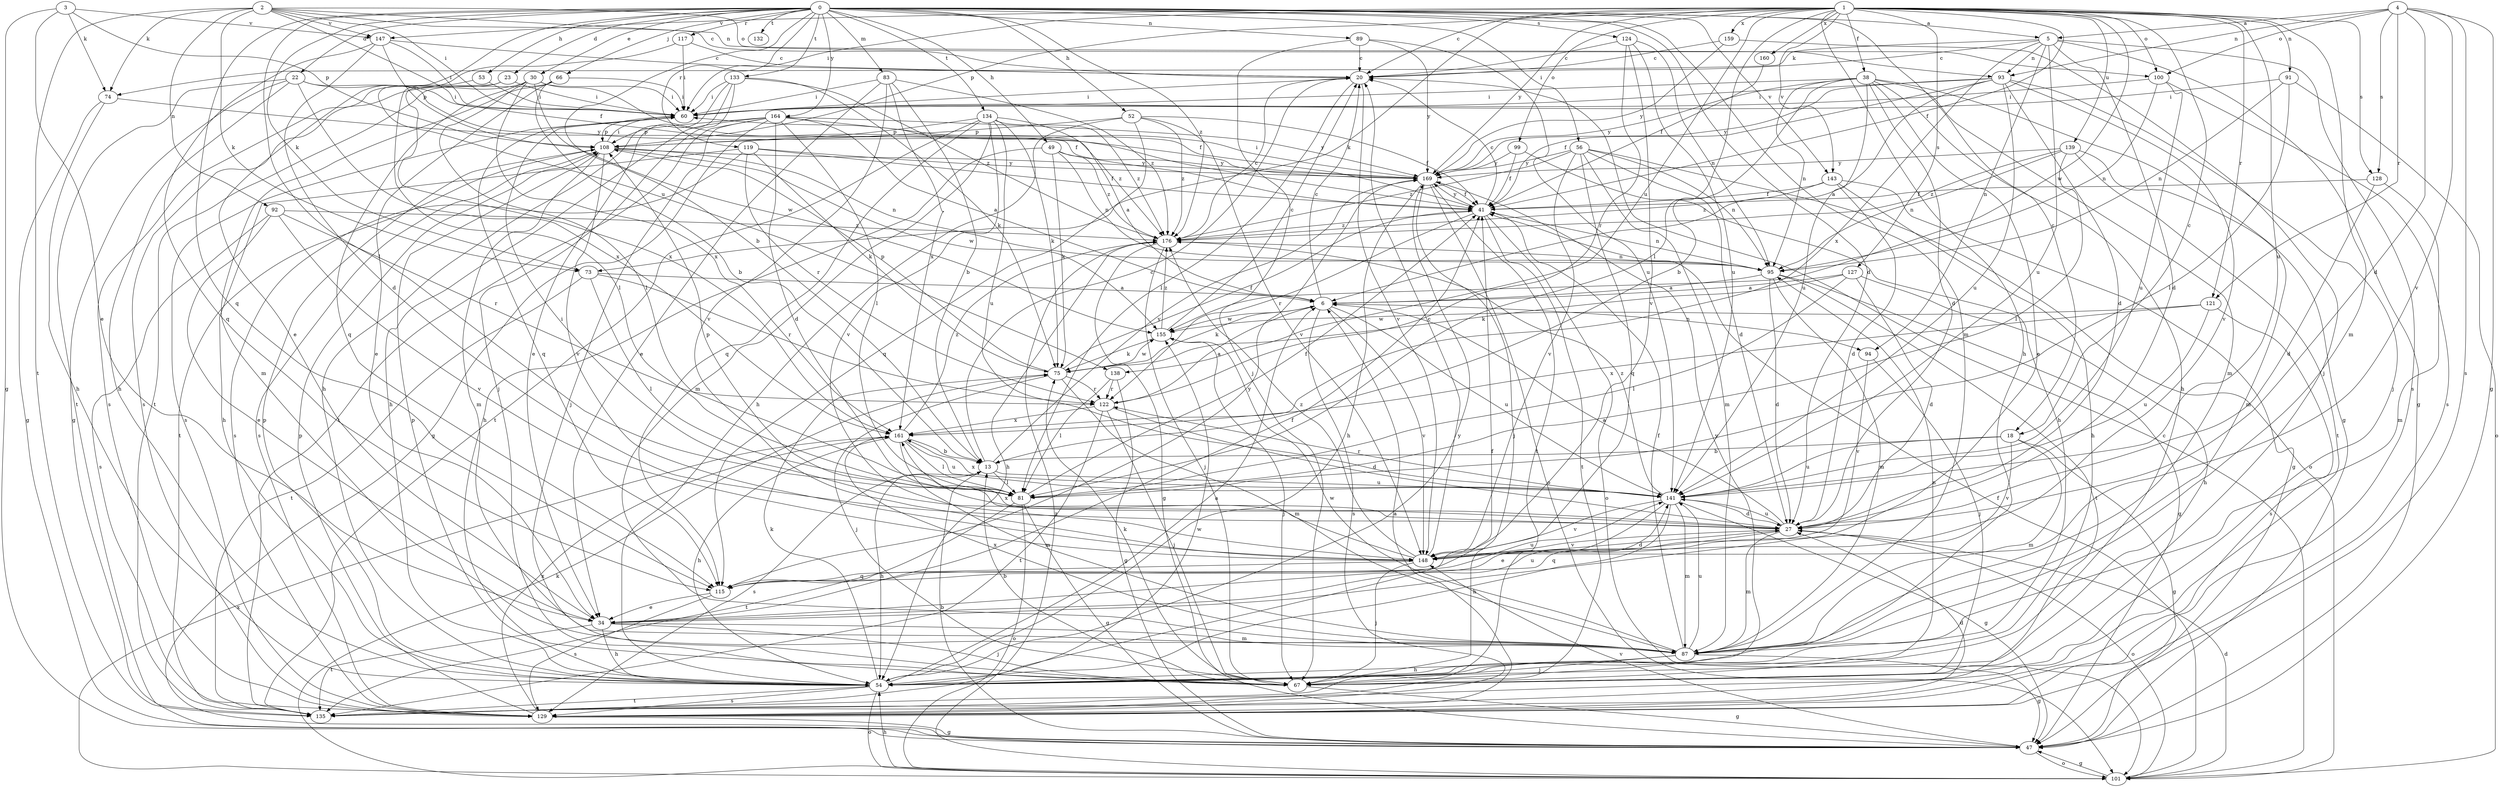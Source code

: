 strict digraph  {
0;
1;
2;
3;
4;
5;
6;
13;
18;
20;
22;
23;
27;
30;
34;
38;
41;
47;
49;
52;
53;
54;
56;
60;
66;
67;
73;
74;
75;
81;
83;
87;
89;
91;
92;
93;
94;
95;
99;
100;
101;
108;
115;
117;
119;
121;
122;
124;
127;
128;
129;
132;
133;
134;
135;
138;
139;
141;
143;
147;
148;
155;
159;
160;
161;
164;
169;
176;
0 -> 5  [label=a];
0 -> 13  [label=b];
0 -> 18  [label=c];
0 -> 22  [label=d];
0 -> 23  [label=d];
0 -> 27  [label=d];
0 -> 30  [label=e];
0 -> 49  [label=h];
0 -> 52  [label=h];
0 -> 53  [label=h];
0 -> 56  [label=i];
0 -> 66  [label=j];
0 -> 73  [label=k];
0 -> 81  [label=l];
0 -> 83  [label=m];
0 -> 87  [label=m];
0 -> 89  [label=n];
0 -> 115  [label=q];
0 -> 117  [label=r];
0 -> 119  [label=r];
0 -> 124  [label=s];
0 -> 132  [label=t];
0 -> 133  [label=t];
0 -> 134  [label=t];
0 -> 138  [label=u];
0 -> 143  [label=v];
0 -> 164  [label=y];
0 -> 176  [label=z];
1 -> 18  [label=c];
1 -> 20  [label=c];
1 -> 38  [label=f];
1 -> 41  [label=f];
1 -> 54  [label=h];
1 -> 60  [label=i];
1 -> 73  [label=k];
1 -> 81  [label=l];
1 -> 87  [label=m];
1 -> 91  [label=n];
1 -> 99  [label=o];
1 -> 100  [label=o];
1 -> 108  [label=p];
1 -> 121  [label=r];
1 -> 127  [label=s];
1 -> 128  [label=s];
1 -> 138  [label=u];
1 -> 139  [label=u];
1 -> 141  [label=u];
1 -> 143  [label=v];
1 -> 147  [label=v];
1 -> 155  [label=w];
1 -> 159  [label=x];
1 -> 160  [label=x];
1 -> 169  [label=y];
2 -> 20  [label=c];
2 -> 41  [label=f];
2 -> 60  [label=i];
2 -> 73  [label=k];
2 -> 74  [label=k];
2 -> 92  [label=n];
2 -> 93  [label=n];
2 -> 100  [label=o];
2 -> 135  [label=t];
2 -> 147  [label=v];
3 -> 34  [label=e];
3 -> 47  [label=g];
3 -> 74  [label=k];
3 -> 108  [label=p];
3 -> 147  [label=v];
4 -> 5  [label=a];
4 -> 27  [label=d];
4 -> 47  [label=g];
4 -> 93  [label=n];
4 -> 100  [label=o];
4 -> 121  [label=r];
4 -> 128  [label=s];
4 -> 129  [label=s];
4 -> 148  [label=v];
5 -> 20  [label=c];
5 -> 27  [label=d];
5 -> 47  [label=g];
5 -> 74  [label=k];
5 -> 93  [label=n];
5 -> 94  [label=n];
5 -> 129  [label=s];
5 -> 141  [label=u];
5 -> 161  [label=x];
6 -> 20  [label=c];
6 -> 75  [label=k];
6 -> 94  [label=n];
6 -> 129  [label=s];
6 -> 141  [label=u];
6 -> 148  [label=v];
6 -> 155  [label=w];
13 -> 20  [label=c];
13 -> 54  [label=h];
13 -> 81  [label=l];
13 -> 129  [label=s];
13 -> 141  [label=u];
13 -> 169  [label=y];
18 -> 13  [label=b];
18 -> 47  [label=g];
18 -> 87  [label=m];
18 -> 141  [label=u];
18 -> 148  [label=v];
20 -> 60  [label=i];
20 -> 81  [label=l];
20 -> 148  [label=v];
22 -> 47  [label=g];
22 -> 54  [label=h];
22 -> 60  [label=i];
22 -> 135  [label=t];
22 -> 161  [label=x];
22 -> 169  [label=y];
23 -> 60  [label=i];
23 -> 129  [label=s];
23 -> 161  [label=x];
27 -> 6  [label=a];
27 -> 60  [label=i];
27 -> 87  [label=m];
27 -> 101  [label=o];
27 -> 108  [label=p];
27 -> 115  [label=q];
27 -> 141  [label=u];
27 -> 148  [label=v];
30 -> 41  [label=f];
30 -> 60  [label=i];
30 -> 81  [label=l];
30 -> 115  [label=q];
30 -> 129  [label=s];
30 -> 155  [label=w];
30 -> 161  [label=x];
34 -> 41  [label=f];
34 -> 54  [label=h];
34 -> 67  [label=j];
34 -> 87  [label=m];
34 -> 135  [label=t];
34 -> 141  [label=u];
38 -> 13  [label=b];
38 -> 27  [label=d];
38 -> 34  [label=e];
38 -> 47  [label=g];
38 -> 54  [label=h];
38 -> 60  [label=i];
38 -> 87  [label=m];
38 -> 95  [label=n];
38 -> 141  [label=u];
38 -> 169  [label=y];
41 -> 20  [label=c];
41 -> 95  [label=n];
41 -> 101  [label=o];
41 -> 122  [label=r];
41 -> 135  [label=t];
41 -> 169  [label=y];
41 -> 176  [label=z];
47 -> 13  [label=b];
47 -> 101  [label=o];
47 -> 148  [label=v];
49 -> 54  [label=h];
49 -> 75  [label=k];
49 -> 95  [label=n];
49 -> 169  [label=y];
49 -> 176  [label=z];
52 -> 41  [label=f];
52 -> 54  [label=h];
52 -> 108  [label=p];
52 -> 115  [label=q];
52 -> 148  [label=v];
52 -> 176  [label=z];
53 -> 60  [label=i];
53 -> 81  [label=l];
54 -> 6  [label=a];
54 -> 41  [label=f];
54 -> 75  [label=k];
54 -> 101  [label=o];
54 -> 108  [label=p];
54 -> 129  [label=s];
54 -> 135  [label=t];
54 -> 169  [label=y];
56 -> 27  [label=d];
56 -> 87  [label=m];
56 -> 95  [label=n];
56 -> 101  [label=o];
56 -> 115  [label=q];
56 -> 148  [label=v];
56 -> 169  [label=y];
56 -> 176  [label=z];
60 -> 108  [label=p];
60 -> 115  [label=q];
60 -> 129  [label=s];
66 -> 13  [label=b];
66 -> 34  [label=e];
66 -> 60  [label=i];
66 -> 87  [label=m];
66 -> 135  [label=t];
67 -> 13  [label=b];
67 -> 47  [label=g];
67 -> 75  [label=k];
67 -> 95  [label=n];
67 -> 108  [label=p];
67 -> 169  [label=y];
73 -> 6  [label=a];
73 -> 81  [label=l];
73 -> 122  [label=r];
73 -> 135  [label=t];
74 -> 41  [label=f];
74 -> 47  [label=g];
74 -> 54  [label=h];
75 -> 41  [label=f];
75 -> 67  [label=j];
75 -> 87  [label=m];
75 -> 108  [label=p];
75 -> 122  [label=r];
75 -> 155  [label=w];
81 -> 41  [label=f];
81 -> 47  [label=g];
81 -> 101  [label=o];
81 -> 135  [label=t];
83 -> 13  [label=b];
83 -> 34  [label=e];
83 -> 60  [label=i];
83 -> 148  [label=v];
83 -> 161  [label=x];
83 -> 176  [label=z];
87 -> 41  [label=f];
87 -> 47  [label=g];
87 -> 54  [label=h];
87 -> 67  [label=j];
87 -> 141  [label=u];
87 -> 155  [label=w];
87 -> 161  [label=x];
89 -> 20  [label=c];
89 -> 67  [label=j];
89 -> 141  [label=u];
89 -> 169  [label=y];
91 -> 60  [label=i];
91 -> 81  [label=l];
91 -> 95  [label=n];
91 -> 101  [label=o];
92 -> 34  [label=e];
92 -> 122  [label=r];
92 -> 129  [label=s];
92 -> 148  [label=v];
92 -> 176  [label=z];
93 -> 6  [label=a];
93 -> 27  [label=d];
93 -> 41  [label=f];
93 -> 60  [label=i];
93 -> 67  [label=j];
93 -> 141  [label=u];
93 -> 148  [label=v];
93 -> 169  [label=y];
94 -> 67  [label=j];
94 -> 148  [label=v];
95 -> 6  [label=a];
95 -> 27  [label=d];
95 -> 47  [label=g];
95 -> 87  [label=m];
95 -> 135  [label=t];
99 -> 41  [label=f];
99 -> 54  [label=h];
99 -> 169  [label=y];
100 -> 60  [label=i];
100 -> 95  [label=n];
100 -> 129  [label=s];
100 -> 141  [label=u];
101 -> 20  [label=c];
101 -> 27  [label=d];
101 -> 41  [label=f];
101 -> 47  [label=g];
101 -> 54  [label=h];
101 -> 75  [label=k];
101 -> 161  [label=x];
101 -> 176  [label=z];
108 -> 60  [label=i];
108 -> 87  [label=m];
108 -> 95  [label=n];
108 -> 129  [label=s];
108 -> 135  [label=t];
108 -> 148  [label=v];
108 -> 155  [label=w];
108 -> 169  [label=y];
115 -> 34  [label=e];
115 -> 129  [label=s];
115 -> 141  [label=u];
115 -> 169  [label=y];
117 -> 20  [label=c];
117 -> 34  [label=e];
117 -> 60  [label=i];
119 -> 41  [label=f];
119 -> 54  [label=h];
119 -> 75  [label=k];
119 -> 122  [label=r];
119 -> 129  [label=s];
119 -> 169  [label=y];
121 -> 129  [label=s];
121 -> 141  [label=u];
121 -> 155  [label=w];
121 -> 161  [label=x];
122 -> 6  [label=a];
122 -> 27  [label=d];
122 -> 67  [label=j];
122 -> 135  [label=t];
122 -> 161  [label=x];
124 -> 20  [label=c];
124 -> 95  [label=n];
124 -> 122  [label=r];
124 -> 141  [label=u];
124 -> 148  [label=v];
127 -> 6  [label=a];
127 -> 27  [label=d];
127 -> 54  [label=h];
127 -> 75  [label=k];
127 -> 81  [label=l];
128 -> 27  [label=d];
128 -> 41  [label=f];
128 -> 87  [label=m];
129 -> 6  [label=a];
129 -> 27  [label=d];
129 -> 47  [label=g];
129 -> 108  [label=p];
129 -> 161  [label=x];
133 -> 34  [label=e];
133 -> 54  [label=h];
133 -> 60  [label=i];
133 -> 67  [label=j];
133 -> 75  [label=k];
133 -> 176  [label=z];
134 -> 6  [label=a];
134 -> 75  [label=k];
134 -> 87  [label=m];
134 -> 108  [label=p];
134 -> 115  [label=q];
134 -> 135  [label=t];
134 -> 141  [label=u];
134 -> 148  [label=v];
134 -> 176  [label=z];
135 -> 155  [label=w];
138 -> 47  [label=g];
138 -> 81  [label=l];
138 -> 122  [label=r];
139 -> 81  [label=l];
139 -> 87  [label=m];
139 -> 95  [label=n];
139 -> 135  [label=t];
139 -> 169  [label=y];
139 -> 176  [label=z];
141 -> 27  [label=d];
141 -> 34  [label=e];
141 -> 47  [label=g];
141 -> 54  [label=h];
141 -> 87  [label=m];
141 -> 122  [label=r];
141 -> 148  [label=v];
141 -> 161  [label=x];
141 -> 176  [label=z];
143 -> 27  [label=d];
143 -> 41  [label=f];
143 -> 47  [label=g];
143 -> 54  [label=h];
143 -> 176  [label=z];
147 -> 20  [label=c];
147 -> 27  [label=d];
147 -> 60  [label=i];
147 -> 108  [label=p];
147 -> 115  [label=q];
148 -> 20  [label=c];
148 -> 27  [label=d];
148 -> 67  [label=j];
148 -> 115  [label=q];
148 -> 161  [label=x];
148 -> 176  [label=z];
155 -> 20  [label=c];
155 -> 67  [label=j];
155 -> 75  [label=k];
155 -> 176  [label=z];
159 -> 20  [label=c];
159 -> 67  [label=j];
159 -> 169  [label=y];
160 -> 41  [label=f];
161 -> 13  [label=b];
161 -> 54  [label=h];
161 -> 81  [label=l];
161 -> 87  [label=m];
161 -> 141  [label=u];
161 -> 176  [label=z];
164 -> 6  [label=a];
164 -> 27  [label=d];
164 -> 47  [label=g];
164 -> 54  [label=h];
164 -> 67  [label=j];
164 -> 81  [label=l];
164 -> 108  [label=p];
164 -> 135  [label=t];
164 -> 169  [label=y];
164 -> 176  [label=z];
169 -> 41  [label=f];
169 -> 54  [label=h];
169 -> 60  [label=i];
169 -> 67  [label=j];
169 -> 101  [label=o];
169 -> 135  [label=t];
176 -> 20  [label=c];
176 -> 47  [label=g];
176 -> 54  [label=h];
176 -> 67  [label=j];
176 -> 95  [label=n];
}
